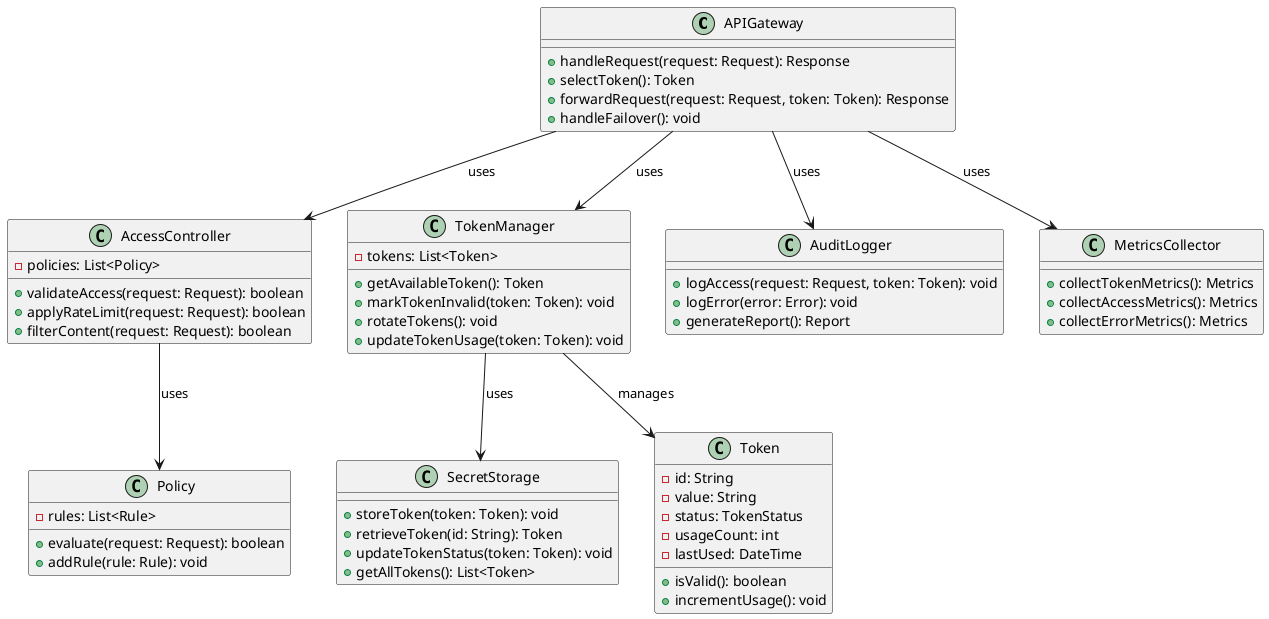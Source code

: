 @startuml Zero-Trust API Access Class Diagram

skinparam backgroundColor white
skinparam handwritten false

class APIGateway {
    +handleRequest(request: Request): Response
    +selectToken(): Token
    +forwardRequest(request: Request, token: Token): Response
    +handleFailover(): void
}

class AccessController {
    -policies: List<Policy>
    +validateAccess(request: Request): boolean
    +applyRateLimit(request: Request): boolean
    +filterContent(request: Request): boolean
}

class TokenManager {
    -tokens: List<Token>
    +getAvailableToken(): Token
    +markTokenInvalid(token: Token): void
    +rotateTokens(): void
    +updateTokenUsage(token: Token): void
}

class SecretStorage {
    +storeToken(token: Token): void
    +retrieveToken(id: String): Token
    +updateTokenStatus(token: Token): void
    +getAllTokens(): List<Token>
}

class AuditLogger {
    +logAccess(request: Request, token: Token): void
    +logError(error: Error): void
    +generateReport(): Report
}

class MetricsCollector {
    +collectTokenMetrics(): Metrics
    +collectAccessMetrics(): Metrics
    +collectErrorMetrics(): Metrics
}

class Token {
    -id: String
    -value: String
    -status: TokenStatus
    -usageCount: int
    -lastUsed: DateTime
    +isValid(): boolean
    +incrementUsage(): void
}

class Policy {
    -rules: List<Rule>
    +evaluate(request: Request): boolean
    +addRule(rule: Rule): void
}

APIGateway --> AccessController: uses
APIGateway --> TokenManager: uses
APIGateway --> AuditLogger: uses
APIGateway --> MetricsCollector: uses

TokenManager --> SecretStorage: uses
TokenManager --> Token: manages
AccessController --> Policy: uses

@enduml 